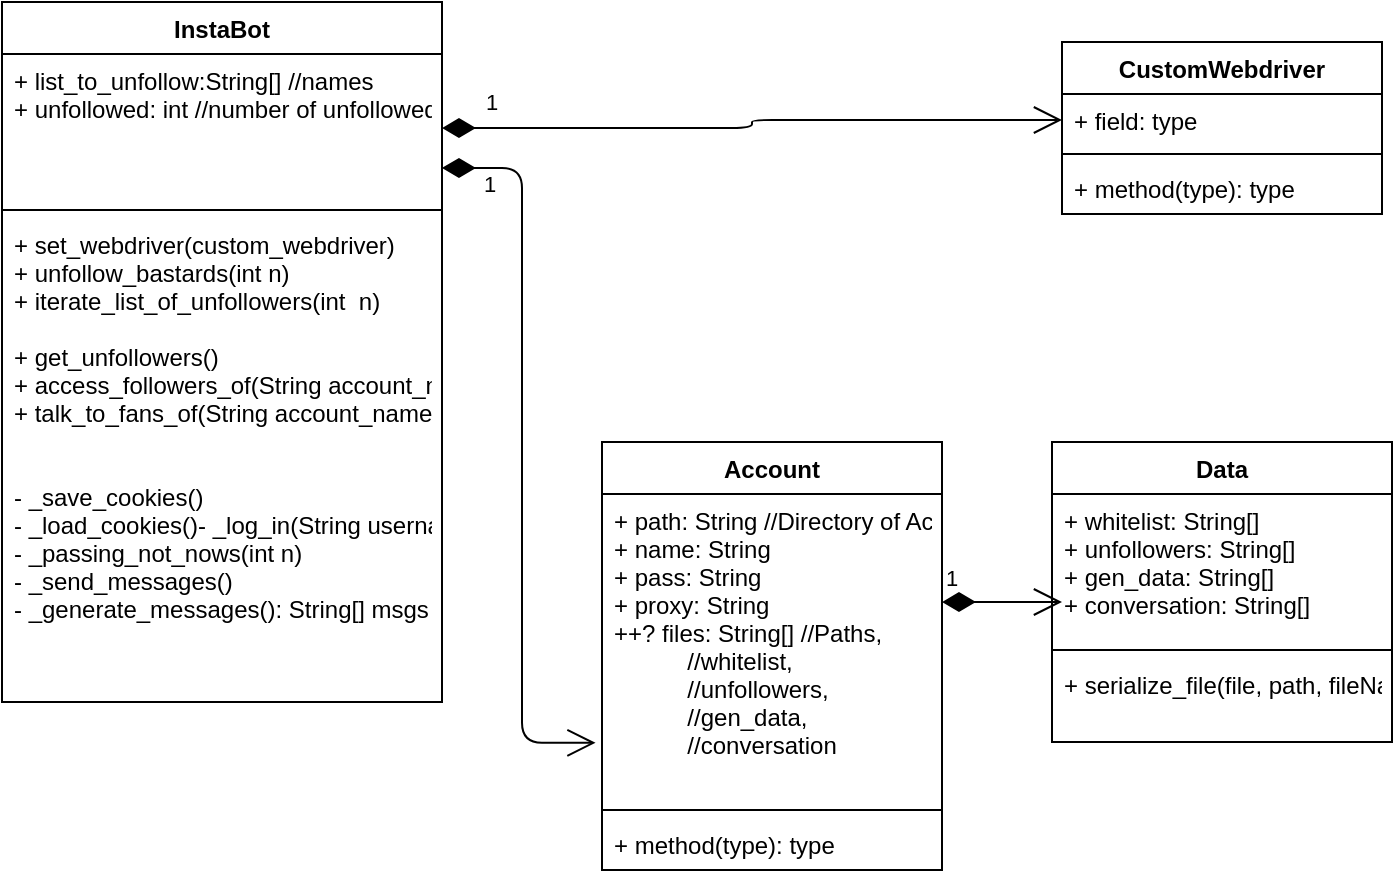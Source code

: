 <mxfile version="12.1.3" type="device" pages="1"><diagram id="NvBGmvWLIzU9mrbe6xZU" name="Page-1"><mxGraphModel dx="706" dy="286" grid="1" gridSize="10" guides="1" tooltips="1" connect="1" arrows="1" fold="1" page="1" pageScale="1" pageWidth="850" pageHeight="1100" math="0" shadow="0"><root><mxCell id="0"/><mxCell id="1" parent="0"/><mxCell id="HqyPvxaztnNnln3sr580-4" value="InstaBot" style="swimlane;fontStyle=1;align=center;verticalAlign=top;childLayout=stackLayout;horizontal=1;startSize=26;horizontalStack=0;resizeParent=1;resizeParentMax=0;resizeLast=0;collapsible=1;marginBottom=0;" vertex="1" parent="1"><mxGeometry x="150" y="60" width="220" height="350" as="geometry"/></mxCell><mxCell id="HqyPvxaztnNnln3sr580-5" value="+ list_to_unfollow:String[] //names&#xA;+ unfollowed: int //number of unfollowed&#xA;" style="text;strokeColor=none;fillColor=none;align=left;verticalAlign=top;spacingLeft=4;spacingRight=4;overflow=hidden;rotatable=0;points=[[0,0.5],[1,0.5]];portConstraint=eastwest;" vertex="1" parent="HqyPvxaztnNnln3sr580-4"><mxGeometry y="26" width="220" height="74" as="geometry"/></mxCell><mxCell id="HqyPvxaztnNnln3sr580-6" value="" style="line;strokeWidth=1;fillColor=none;align=left;verticalAlign=middle;spacingTop=-1;spacingLeft=3;spacingRight=3;rotatable=0;labelPosition=right;points=[];portConstraint=eastwest;" vertex="1" parent="HqyPvxaztnNnln3sr580-4"><mxGeometry y="100" width="220" height="8" as="geometry"/></mxCell><mxCell id="HqyPvxaztnNnln3sr580-7" value="+ set_webdriver(custom_webdriver)&#xA;+ unfollow_bastards(int n)&#xA;+ iterate_list_of_unfollowers(int  n)&#xA;&#xA;+ get_unfollowers()&#xA;+ access_followers_of(String account_name)&#xA;+ talk_to_fans_of(String account_name, int n_of_fans)&#xA;&#xA;&#xA;- _save_cookies()&#xA;- _load_cookies()- _log_in(String username, String password)&#xA;- _passing_not_nows(int n)&#xA;- _send_messages()&#xA;- _generate_messages(): String[] msgs&#xA;&#xA;&#xA;" style="text;strokeColor=none;fillColor=none;align=left;verticalAlign=top;spacingLeft=4;spacingRight=4;overflow=hidden;rotatable=0;points=[[0,0.5],[1,0.5]];portConstraint=eastwest;" vertex="1" parent="HqyPvxaztnNnln3sr580-4"><mxGeometry y="108" width="220" height="242" as="geometry"/></mxCell><mxCell id="HqyPvxaztnNnln3sr580-8" value="CustomWebdriver" style="swimlane;fontStyle=1;align=center;verticalAlign=top;childLayout=stackLayout;horizontal=1;startSize=26;horizontalStack=0;resizeParent=1;resizeParentMax=0;resizeLast=0;collapsible=1;marginBottom=0;" vertex="1" parent="1"><mxGeometry x="680" y="80" width="160" height="86" as="geometry"/></mxCell><mxCell id="HqyPvxaztnNnln3sr580-9" value="+ field: type" style="text;strokeColor=none;fillColor=none;align=left;verticalAlign=top;spacingLeft=4;spacingRight=4;overflow=hidden;rotatable=0;points=[[0,0.5],[1,0.5]];portConstraint=eastwest;" vertex="1" parent="HqyPvxaztnNnln3sr580-8"><mxGeometry y="26" width="160" height="26" as="geometry"/></mxCell><mxCell id="HqyPvxaztnNnln3sr580-10" value="" style="line;strokeWidth=1;fillColor=none;align=left;verticalAlign=middle;spacingTop=-1;spacingLeft=3;spacingRight=3;rotatable=0;labelPosition=right;points=[];portConstraint=eastwest;" vertex="1" parent="HqyPvxaztnNnln3sr580-8"><mxGeometry y="52" width="160" height="8" as="geometry"/></mxCell><mxCell id="HqyPvxaztnNnln3sr580-11" value="+ method(type): type" style="text;strokeColor=none;fillColor=none;align=left;verticalAlign=top;spacingLeft=4;spacingRight=4;overflow=hidden;rotatable=0;points=[[0,0.5],[1,0.5]];portConstraint=eastwest;" vertex="1" parent="HqyPvxaztnNnln3sr580-8"><mxGeometry y="60" width="160" height="26" as="geometry"/></mxCell><mxCell id="HqyPvxaztnNnln3sr580-13" value="Account" style="swimlane;fontStyle=1;align=center;verticalAlign=top;childLayout=stackLayout;horizontal=1;startSize=26;horizontalStack=0;resizeParent=1;resizeParentMax=0;resizeLast=0;collapsible=1;marginBottom=0;" vertex="1" parent="1"><mxGeometry x="450" y="280" width="170" height="214" as="geometry"/></mxCell><mxCell id="HqyPvxaztnNnln3sr580-14" value="+ path: String //Directory of Account Data&#xA;+ name: String&#xA;+ pass: String&#xA;+ proxy: String&#xA;++? files: String[] //Paths, &#xA;           //whitelist, &#xA;           //unfollowers,&#xA;           //gen_data,&#xA;           //conversation&#xA; &#xA;" style="text;strokeColor=none;fillColor=none;align=left;verticalAlign=top;spacingLeft=4;spacingRight=4;overflow=hidden;rotatable=0;points=[[0,0.5],[1,0.5]];portConstraint=eastwest;" vertex="1" parent="HqyPvxaztnNnln3sr580-13"><mxGeometry y="26" width="170" height="154" as="geometry"/></mxCell><mxCell id="HqyPvxaztnNnln3sr580-15" value="" style="line;strokeWidth=1;fillColor=none;align=left;verticalAlign=middle;spacingTop=-1;spacingLeft=3;spacingRight=3;rotatable=0;labelPosition=right;points=[];portConstraint=eastwest;" vertex="1" parent="HqyPvxaztnNnln3sr580-13"><mxGeometry y="180" width="170" height="8" as="geometry"/></mxCell><mxCell id="HqyPvxaztnNnln3sr580-16" value="+ method(type): type" style="text;strokeColor=none;fillColor=none;align=left;verticalAlign=top;spacingLeft=4;spacingRight=4;overflow=hidden;rotatable=0;points=[[0,0.5],[1,0.5]];portConstraint=eastwest;" vertex="1" parent="HqyPvxaztnNnln3sr580-13"><mxGeometry y="188" width="170" height="26" as="geometry"/></mxCell><mxCell id="HqyPvxaztnNnln3sr580-29" value="1" style="endArrow=open;html=1;endSize=12;startArrow=diamondThin;startSize=14;startFill=1;edgeStyle=orthogonalEdgeStyle;align=left;verticalAlign=bottom;exitX=1;exitY=0.77;exitDx=0;exitDy=0;exitPerimeter=0;entryX=-0.019;entryY=0.808;entryDx=0;entryDy=0;entryPerimeter=0;" edge="1" parent="1" source="HqyPvxaztnNnln3sr580-5" target="HqyPvxaztnNnln3sr580-14"><mxGeometry x="-0.896" y="-17" relative="1" as="geometry"><mxPoint x="420" y="260" as="sourcePoint"/><mxPoint x="580" y="260" as="targetPoint"/><mxPoint as="offset"/></mxGeometry></mxCell><mxCell id="HqyPvxaztnNnln3sr580-32" value="1" style="endArrow=open;html=1;endSize=12;startArrow=diamondThin;startSize=14;startFill=1;edgeStyle=orthogonalEdgeStyle;align=left;verticalAlign=bottom;exitX=1;exitY=0.5;exitDx=0;exitDy=0;entryX=0;entryY=0.5;entryDx=0;entryDy=0;" edge="1" parent="1" source="HqyPvxaztnNnln3sr580-5" target="HqyPvxaztnNnln3sr580-9"><mxGeometry x="0.013" y="135" relative="1" as="geometry"><mxPoint x="380" y="110" as="sourcePoint"/><mxPoint x="540" y="110" as="targetPoint"/><mxPoint x="-135" y="135" as="offset"/></mxGeometry></mxCell><mxCell id="HqyPvxaztnNnln3sr580-33" value="Data" style="swimlane;fontStyle=1;align=center;verticalAlign=top;childLayout=stackLayout;horizontal=1;startSize=26;horizontalStack=0;resizeParent=1;resizeParentMax=0;resizeLast=0;collapsible=1;marginBottom=0;" vertex="1" parent="1"><mxGeometry x="675" y="280" width="170" height="150" as="geometry"/></mxCell><mxCell id="HqyPvxaztnNnln3sr580-34" value="+ whitelist: String[]&#xA;+ unfollowers: String[]&#xA;+ gen_data: String[]&#xA;+ conversation: String[]&#xA; &#xA;" style="text;strokeColor=none;fillColor=none;align=left;verticalAlign=top;spacingLeft=4;spacingRight=4;overflow=hidden;rotatable=0;points=[[0,0.5],[1,0.5]];portConstraint=eastwest;" vertex="1" parent="HqyPvxaztnNnln3sr580-33"><mxGeometry y="26" width="170" height="74" as="geometry"/></mxCell><mxCell id="HqyPvxaztnNnln3sr580-35" value="" style="line;strokeWidth=1;fillColor=none;align=left;verticalAlign=middle;spacingTop=-1;spacingLeft=3;spacingRight=3;rotatable=0;labelPosition=right;points=[];portConstraint=eastwest;" vertex="1" parent="HqyPvxaztnNnln3sr580-33"><mxGeometry y="100" width="170" height="8" as="geometry"/></mxCell><mxCell id="HqyPvxaztnNnln3sr580-36" value="+ serialize_file(file, path, fileName)&#xA;" style="text;strokeColor=none;fillColor=none;align=left;verticalAlign=top;spacingLeft=4;spacingRight=4;overflow=hidden;rotatable=0;points=[[0,0.5],[1,0.5]];portConstraint=eastwest;" vertex="1" parent="HqyPvxaztnNnln3sr580-33"><mxGeometry y="108" width="170" height="42" as="geometry"/></mxCell><mxCell id="HqyPvxaztnNnln3sr580-37" value="1" style="endArrow=open;html=1;endSize=12;startArrow=diamondThin;startSize=14;startFill=1;edgeStyle=orthogonalEdgeStyle;align=left;verticalAlign=bottom;" edge="1" parent="1"><mxGeometry x="-1" y="3" relative="1" as="geometry"><mxPoint x="620" y="360" as="sourcePoint"/><mxPoint x="680" y="360" as="targetPoint"/></mxGeometry></mxCell></root></mxGraphModel></diagram></mxfile>